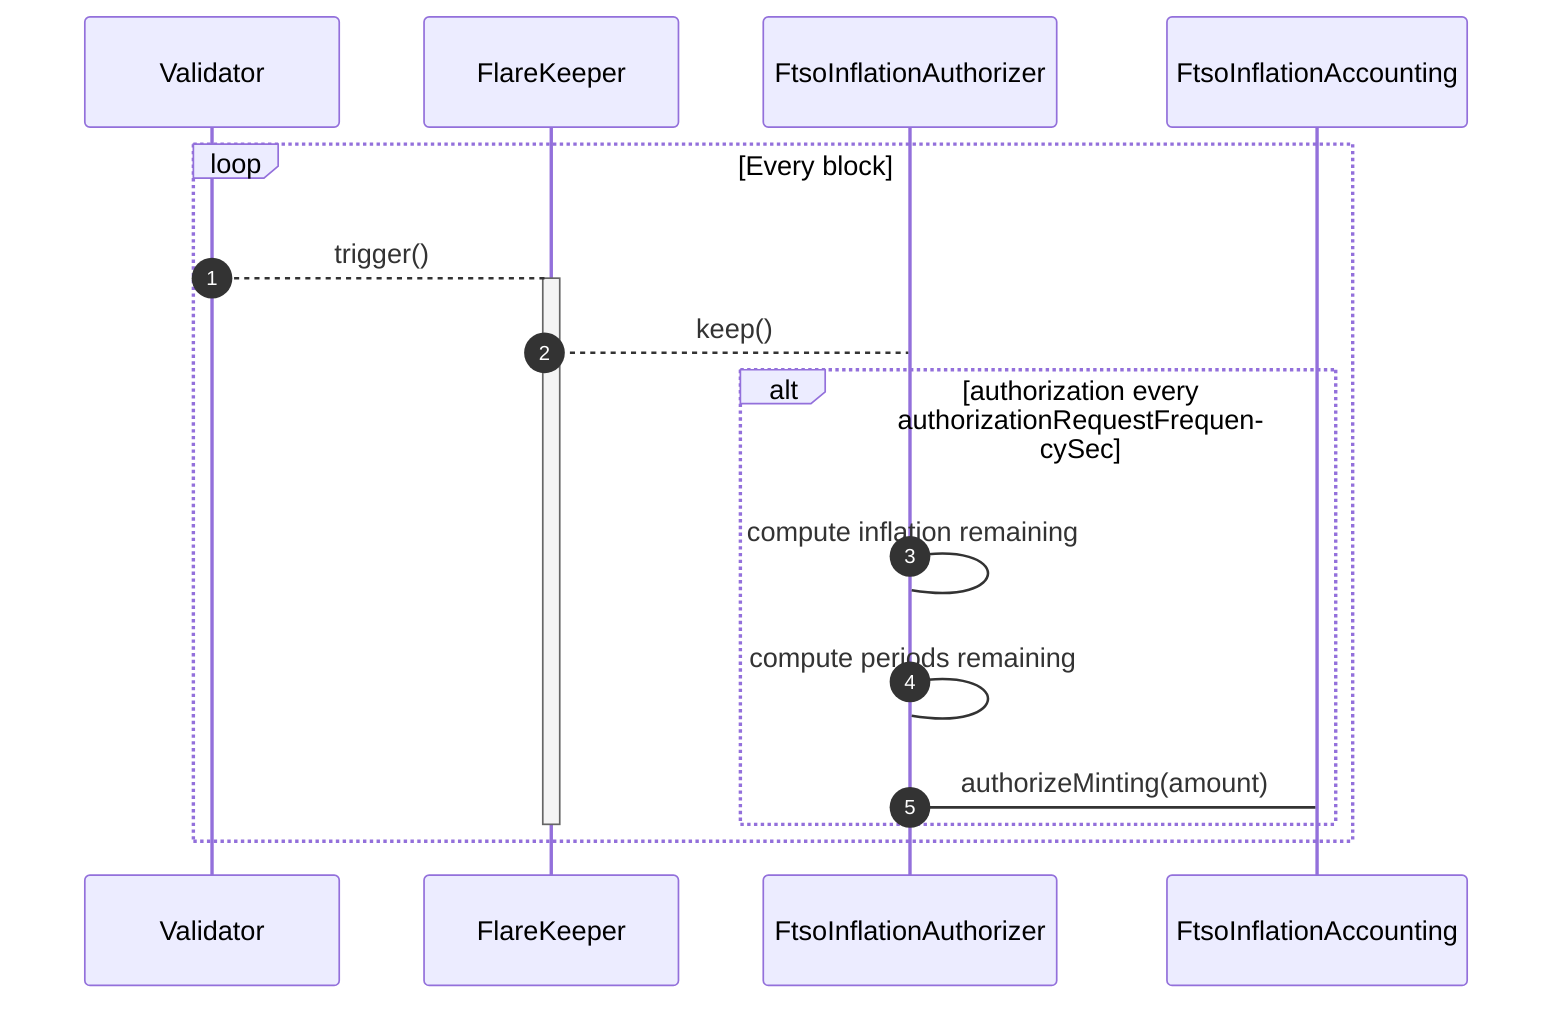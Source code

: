 sequenceDiagram
    autonumber
    participant Validator
    participant FlareKeeper
    participant FtsoInflationAuthorizer
    participant FtsoInflationAccounting
    loop Every block
        Validator-->FlareKeeper: trigger()
        activate FlareKeeper
        FlareKeeper-->FtsoInflationAuthorizer: keep()
        alt authorization every authorizationRequestFrequencySec
            FtsoInflationAuthorizer->FtsoInflationAuthorizer: compute inflation remaining
            FtsoInflationAuthorizer->FtsoInflationAuthorizer: compute periods remaining
            FtsoInflationAuthorizer->FtsoInflationAccounting: authorizeMinting(amount)
        end
        deactivate FlareKeeper
    end